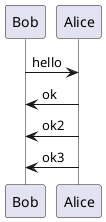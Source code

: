 {
  "sha1": "7fodc7ow62e5sr1uxswodltjsvsih19",
  "insertion": {
    "when": "2024-05-30T20:48:21.190Z",
    "user": "plantuml@gmail.com"
  }
}
@startuml
skinparam lifelineStrategy solid
Bob -> Alice : hello
Alice -> Bob : ok
Alice -> Bob : ok2
Alice -> Bob : ok3
@enduml
